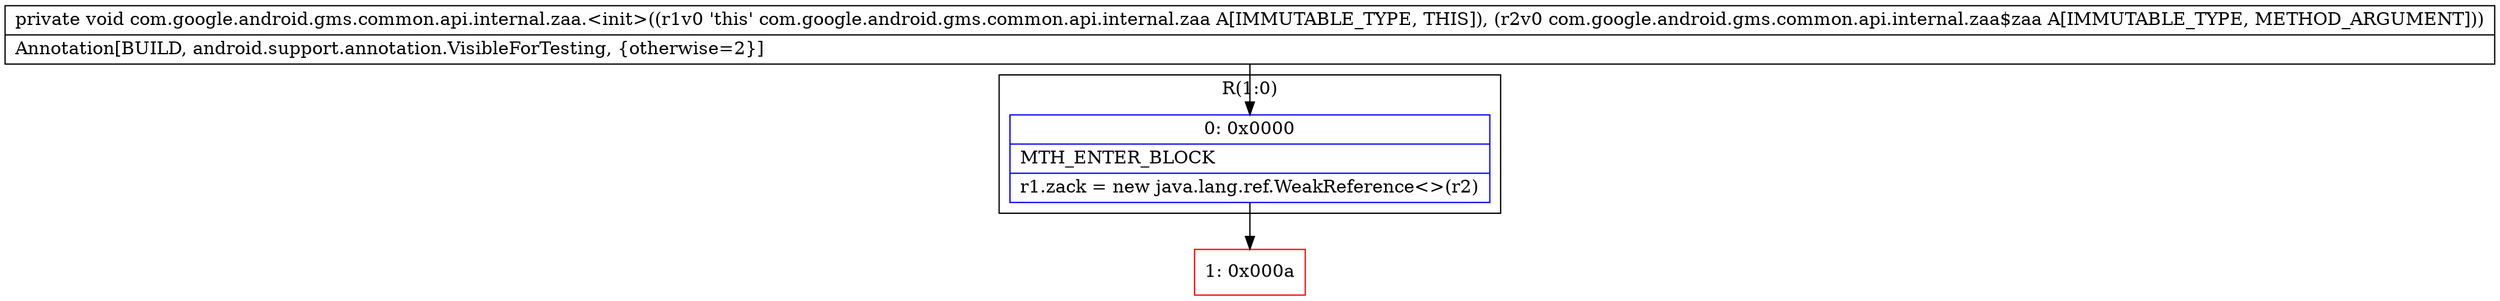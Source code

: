 digraph "CFG forcom.google.android.gms.common.api.internal.zaa.\<init\>(Lcom\/google\/android\/gms\/common\/api\/internal\/zaa$zaa;)V" {
subgraph cluster_Region_1827261390 {
label = "R(1:0)";
node [shape=record,color=blue];
Node_0 [shape=record,label="{0\:\ 0x0000|MTH_ENTER_BLOCK\l|r1.zack = new java.lang.ref.WeakReference\<\>(r2)\l}"];
}
Node_1 [shape=record,color=red,label="{1\:\ 0x000a}"];
MethodNode[shape=record,label="{private void com.google.android.gms.common.api.internal.zaa.\<init\>((r1v0 'this' com.google.android.gms.common.api.internal.zaa A[IMMUTABLE_TYPE, THIS]), (r2v0 com.google.android.gms.common.api.internal.zaa$zaa A[IMMUTABLE_TYPE, METHOD_ARGUMENT]))  | Annotation[BUILD, android.support.annotation.VisibleForTesting, \{otherwise=2\}]\l}"];
MethodNode -> Node_0;
Node_0 -> Node_1;
}

